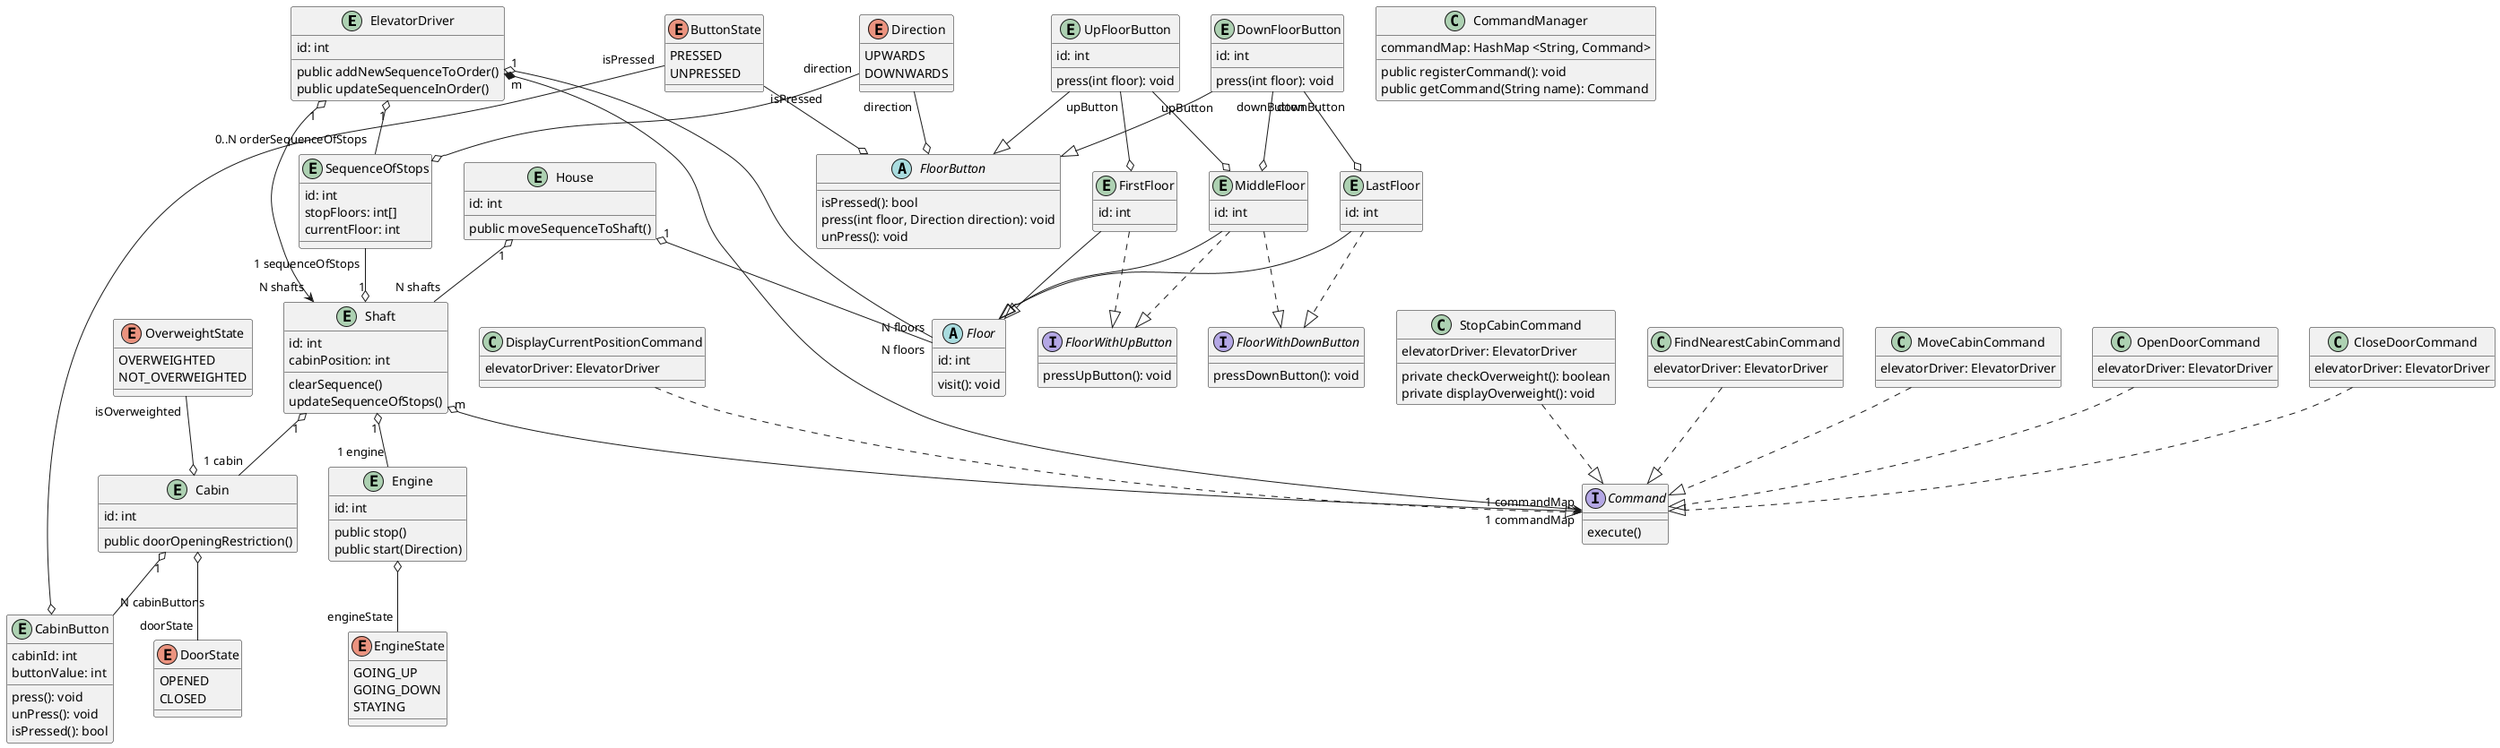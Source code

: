@startuml
entity ElevatorDriver{
id: int
public addNewSequenceToOrder()
public updateSequenceInOrder()

}

enum DoorState{
OPENED
CLOSED
}

entity Cabin{
id: int

public doorOpeningRestriction()
}

entity SequenceOfStops {
id: int
stopFloors: int[]
currentFloor: int
}

Direction "direction" --o SequenceOfStops


enum EngineState{
GOING_UP
GOING_DOWN
STAYING
}

enum Direction{
UPWARDS
DOWNWARDS
}

enum ButtonState{
PRESSED
UNPRESSED
}

entity "CabinButton"{
cabinId: int
buttonValue: int

press(): void
unPress(): void
isPressed(): bool
}


abstract "FloorButton"{
  isPressed(): bool
  press(int floor, Direction direction): void
  unPress(): void
}

entity "UpFloorButton" {
  id: int

  press(int floor): void
}

entity "DownFloorButton" {
 id: int

 press(int floor): void
}

"UpFloorButton" --|> "FloorButton"
"DownFloorButton" --|> "FloorButton"

abstract Floor{
  id: int
  visit(): void
}

interface FloorWithUpButton {
  pressUpButton(): void
}

interface FloorWithDownButton {
 pressDownButton(): void
}



entity FirstFloor {
  id: int
}

FirstFloor --|> Floor
FirstFloor ..|> FloorWithUpButton

entity LastFloor {
  id: int
}

LastFloor --|> Floor
LastFloor ..|> FloorWithDownButton

entity MiddleFloor {
  id: int
}

"UpFloorButton" "upButton" --o FirstFloor
"UpFloorButton" "upButton" --o MiddleFloor

"DownFloorButton" "downButton" --o MiddleFloor
"DownFloorButton" "downButton" --o LastFloor

MiddleFloor --|> Floor
MiddleFloor ..|> FloorWithUpButton
MiddleFloor ..|> FloorWithDownButton

Direction "direction" --o "FloorButton"

Cabin "1" o-- "N cabinButtons" "CabinButton"
ButtonState "isPressed " --o "FloorButton"
ButtonState "isPressed " --o "CabinButton"

entity Engine {
  id: int

  public stop()
  public start(Direction)
}

Engine o-- "engineState" EngineState

entity Shaft {
  id: int
  cabinPosition: int
  clearSequence()
  updateSequenceOfStops()
}

Shaft "1" o-- "1 engine" Engine

ElevatorDriver "1" o-- "N floors" Floor
ElevatorDriver "1" o--> "N shafts" Shaft

Shaft "1" o-- "1 cabin" Cabin

Cabin o-- "doorState" DoorState

SequenceOfStops "1 sequenceOfStops" --o "1" Shaft
ElevatorDriver "1" o-- "0..N orderSequenceOfStops" SequenceOfStops

entity House {
  id: int

  public moveSequenceToShaft()
}

House "1" o-- "N floors" Floor
House "1" o-- "N shafts" Shaft

interface Command {
    execute()
}

class MoveCabinCommand {
    elevatorDriver: ElevatorDriver
}
class OpenDoorCommand {
    elevatorDriver: ElevatorDriver
}
class CloseDoorCommand {
    elevatorDriver: ElevatorDriver
}
class DisplayCurrentPositionCommand{
    elevatorDriver: ElevatorDriver
}
class StopCabinCommand {
    elevatorDriver: ElevatorDriver

    private checkOverweight(): boolean
    private displayOverweight(): void
}

class FindNearestCabinCommand {
    elevatorDriver: ElevatorDriver
}

enum OverweightState {
    OVERWEIGHTED
    NOT_OVERWEIGHTED
}

class CommandManager {
    commandMap: HashMap <String, Command>

    public registerCommand(): void
    public getCommand(String name): Command
}

OverweightState "isOverweighted" --o Cabin

MoveCabinCommand  ..|> Command
OpenDoorCommand  ..|> Command
CloseDoorCommand  ..|> Command
DisplayCurrentPositionCommand  ..|> Command
StopCabinCommand  ..|> Command
FindNearestCabinCommand  ..|> Command


ElevatorDriver "m" *--> "1 commandMap" Command
Shaft "m" o--> "1 commandMap" Command


@enduml
